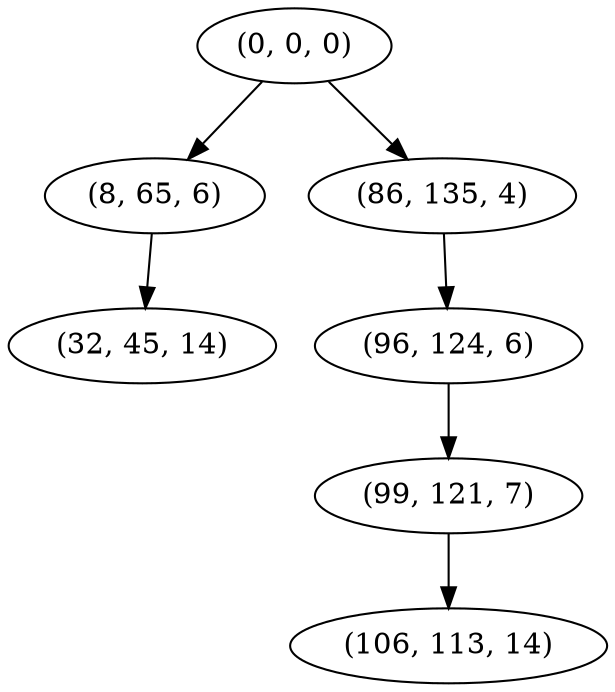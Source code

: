 digraph tree {
    "(0, 0, 0)";
    "(8, 65, 6)";
    "(32, 45, 14)";
    "(86, 135, 4)";
    "(96, 124, 6)";
    "(99, 121, 7)";
    "(106, 113, 14)";
    "(0, 0, 0)" -> "(8, 65, 6)";
    "(0, 0, 0)" -> "(86, 135, 4)";
    "(8, 65, 6)" -> "(32, 45, 14)";
    "(86, 135, 4)" -> "(96, 124, 6)";
    "(96, 124, 6)" -> "(99, 121, 7)";
    "(99, 121, 7)" -> "(106, 113, 14)";
}
